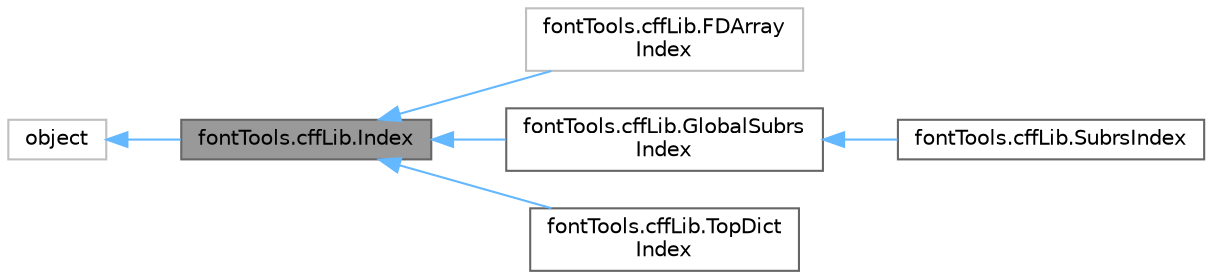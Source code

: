 digraph "fontTools.cffLib.Index"
{
 // LATEX_PDF_SIZE
  bgcolor="transparent";
  edge [fontname=Helvetica,fontsize=10,labelfontname=Helvetica,labelfontsize=10];
  node [fontname=Helvetica,fontsize=10,shape=box,height=0.2,width=0.4];
  rankdir="LR";
  Node1 [id="Node000001",label="fontTools.cffLib.Index",height=0.2,width=0.4,color="gray40", fillcolor="grey60", style="filled", fontcolor="black",tooltip=" "];
  Node2 -> Node1 [id="edge6_Node000001_Node000002",dir="back",color="steelblue1",style="solid",tooltip=" "];
  Node2 [id="Node000002",label="object",height=0.2,width=0.4,color="grey75", fillcolor="white", style="filled",tooltip=" "];
  Node1 -> Node3 [id="edge7_Node000001_Node000003",dir="back",color="steelblue1",style="solid",tooltip=" "];
  Node3 [id="Node000003",label="fontTools.cffLib.FDArray\lIndex",height=0.2,width=0.4,color="grey75", fillcolor="white", style="filled",URL="$d1/d6b/classfontTools_1_1cffLib_1_1FDArrayIndex.html",tooltip=" "];
  Node1 -> Node4 [id="edge8_Node000001_Node000004",dir="back",color="steelblue1",style="solid",tooltip=" "];
  Node4 [id="Node000004",label="fontTools.cffLib.GlobalSubrs\lIndex",height=0.2,width=0.4,color="gray40", fillcolor="white", style="filled",URL="$da/dbb/classfontTools_1_1cffLib_1_1GlobalSubrsIndex.html",tooltip=" "];
  Node4 -> Node5 [id="edge9_Node000004_Node000005",dir="back",color="steelblue1",style="solid",tooltip=" "];
  Node5 [id="Node000005",label="fontTools.cffLib.SubrsIndex",height=0.2,width=0.4,color="gray40", fillcolor="white", style="filled",URL="$de/d21/classfontTools_1_1cffLib_1_1SubrsIndex.html",tooltip=" "];
  Node1 -> Node6 [id="edge10_Node000001_Node000006",dir="back",color="steelblue1",style="solid",tooltip=" "];
  Node6 [id="Node000006",label="fontTools.cffLib.TopDict\lIndex",height=0.2,width=0.4,color="gray40", fillcolor="white", style="filled",URL="$d2/df0/classfontTools_1_1cffLib_1_1TopDictIndex.html",tooltip=" "];
}

